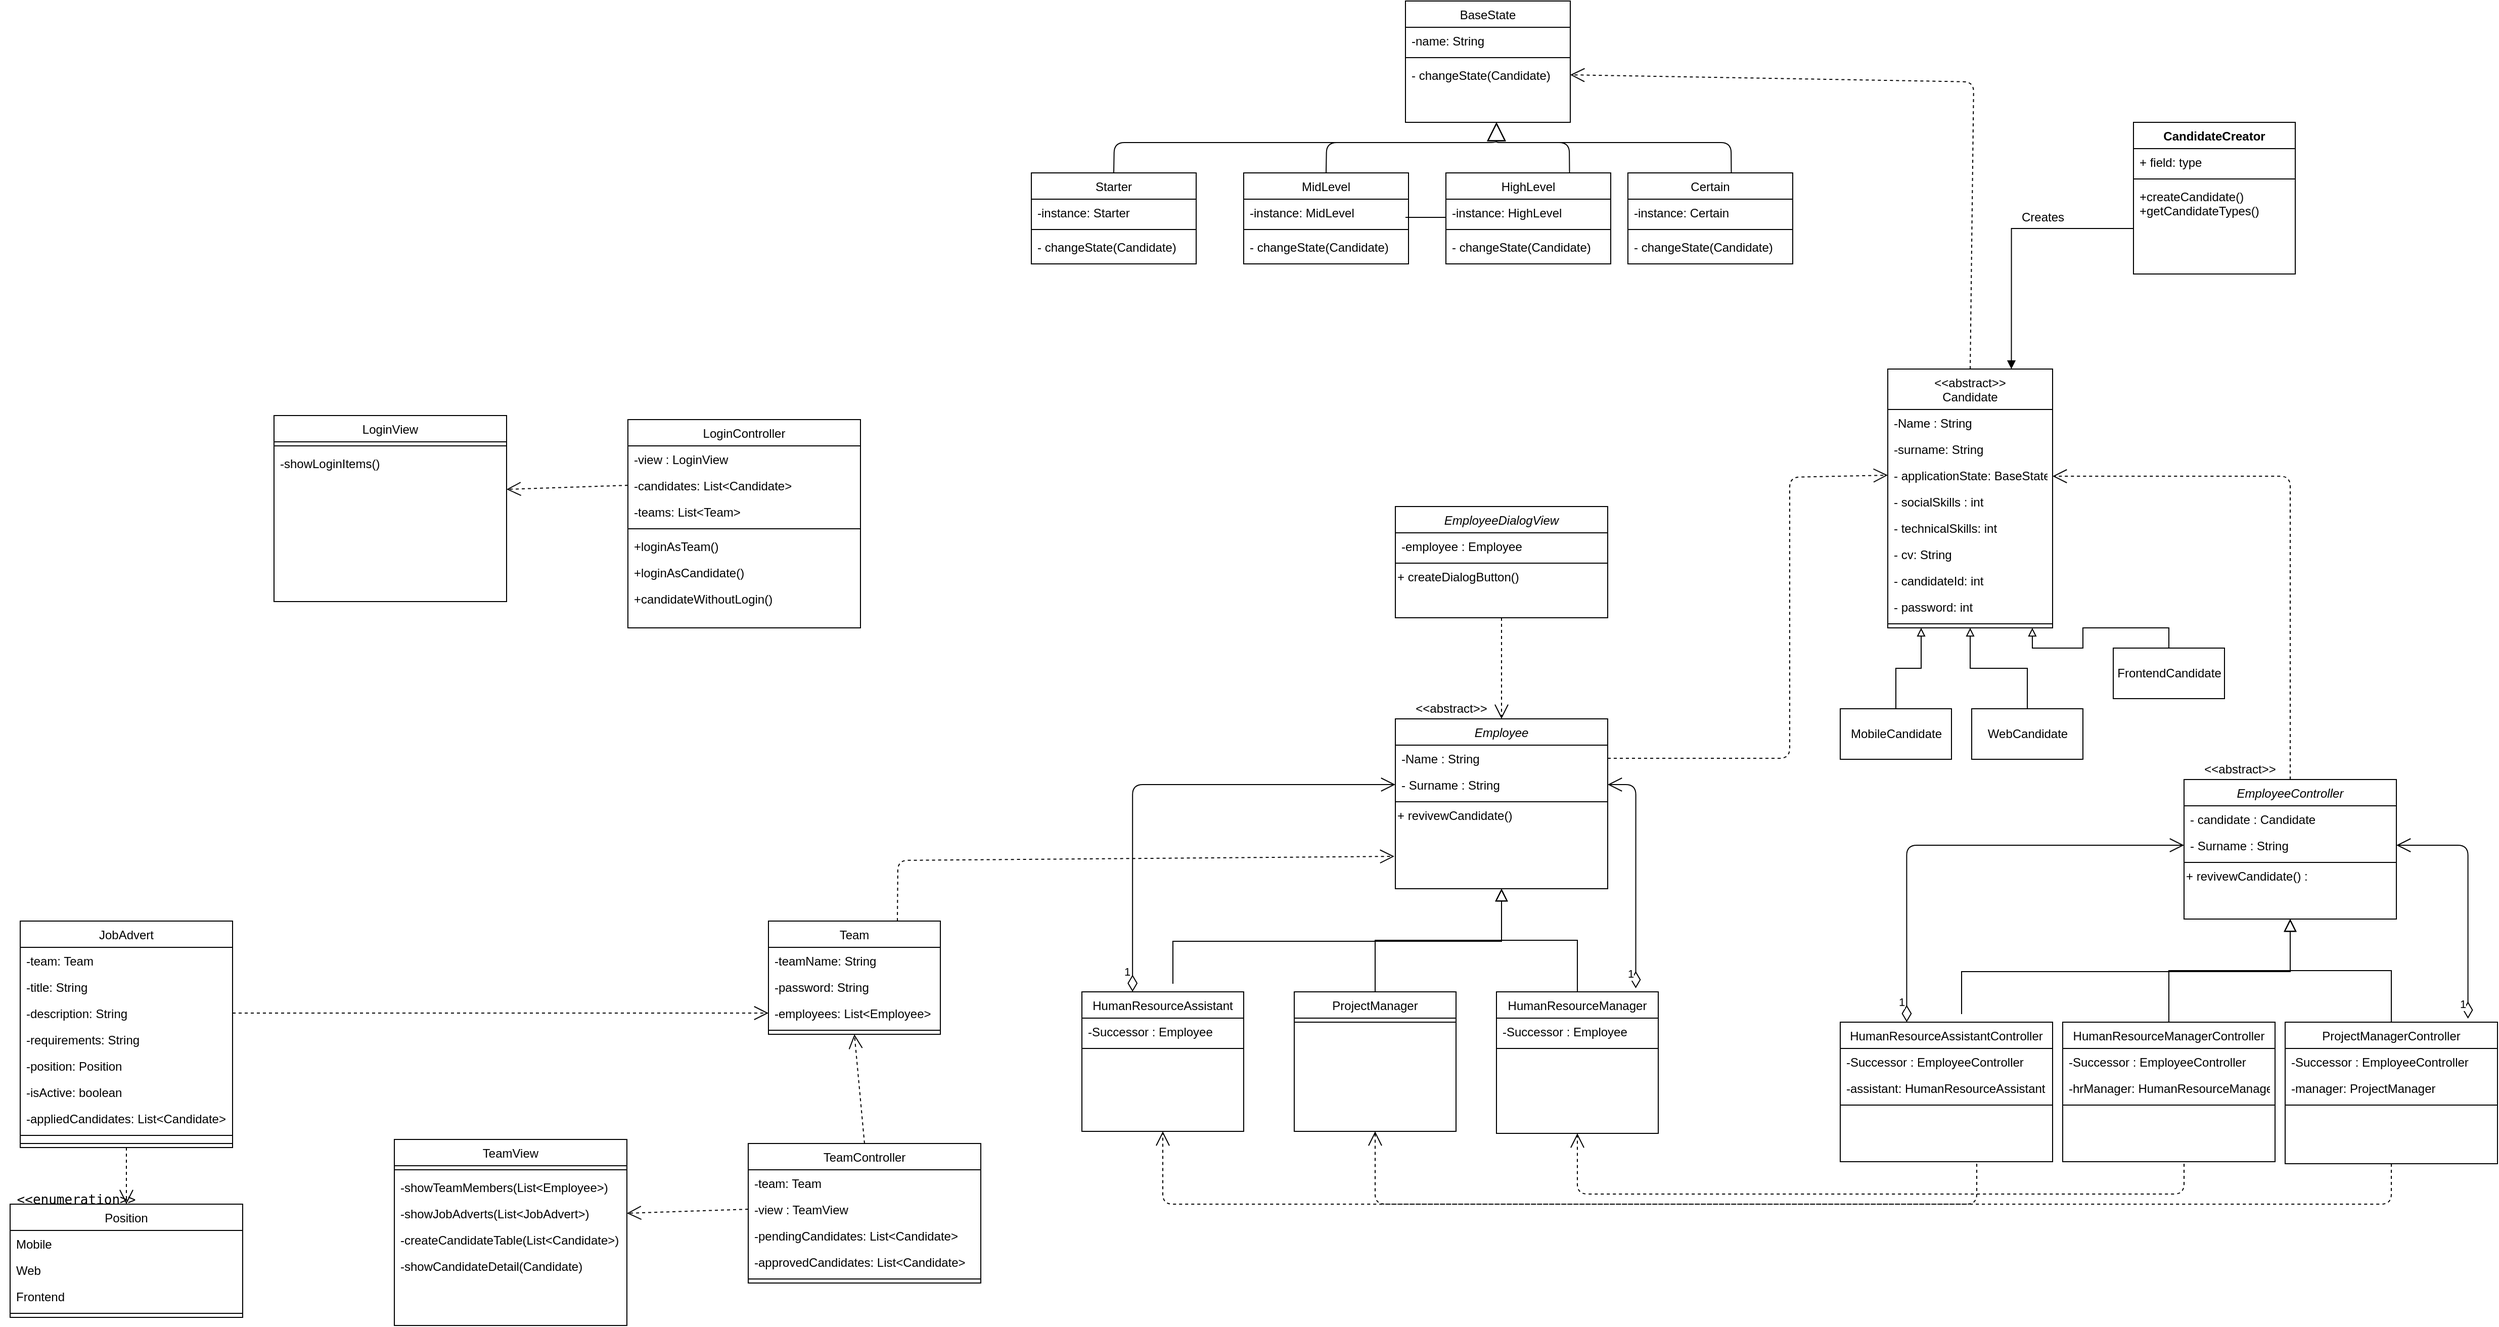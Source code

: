 <mxfile version="14.7.0" type="github">
  <diagram id="A-NSBLyzI6V44a3IHp4e" name="Page-1">
    <mxGraphModel dx="2844" dy="2693" grid="1" gridSize="10" guides="1" tooltips="1" connect="1" arrows="1" fold="1" page="1" pageScale="1" pageWidth="827" pageHeight="1169" math="0" shadow="0">
      <root>
        <mxCell id="0" />
        <mxCell id="1" parent="0" />
        <mxCell id="KlNXCq1ZU-bsoKe6JaGI-1" value="Employee" style="swimlane;fontStyle=2;align=center;verticalAlign=top;childLayout=stackLayout;horizontal=1;startSize=26;horizontalStack=0;resizeParent=1;resizeLast=0;collapsible=1;marginBottom=0;rounded=0;shadow=0;strokeWidth=1;" parent="1" vertex="1">
          <mxGeometry x="1770" y="450" width="210" height="168" as="geometry">
            <mxRectangle x="230" y="140" width="160" height="26" as="alternateBounds" />
          </mxGeometry>
        </mxCell>
        <mxCell id="KlNXCq1ZU-bsoKe6JaGI-2" value="-Name : String" style="text;align=left;verticalAlign=top;spacingLeft=4;spacingRight=4;overflow=hidden;rotatable=0;points=[[0,0.5],[1,0.5]];portConstraint=eastwest;" parent="KlNXCq1ZU-bsoKe6JaGI-1" vertex="1">
          <mxGeometry y="26" width="210" height="26" as="geometry" />
        </mxCell>
        <mxCell id="KlNXCq1ZU-bsoKe6JaGI-3" value="- Surname : String" style="text;align=left;verticalAlign=top;spacingLeft=4;spacingRight=4;overflow=hidden;rotatable=0;points=[[0,0.5],[1,0.5]];portConstraint=eastwest;rounded=0;shadow=0;html=0;" parent="KlNXCq1ZU-bsoKe6JaGI-1" vertex="1">
          <mxGeometry y="52" width="210" height="26" as="geometry" />
        </mxCell>
        <mxCell id="KlNXCq1ZU-bsoKe6JaGI-4" value="" style="line;html=1;strokeWidth=1;align=left;verticalAlign=middle;spacingTop=-1;spacingLeft=3;spacingRight=3;rotatable=0;labelPosition=right;points=[];portConstraint=eastwest;" parent="KlNXCq1ZU-bsoKe6JaGI-1" vertex="1">
          <mxGeometry y="78" width="210" height="8" as="geometry" />
        </mxCell>
        <mxCell id="KlNXCq1ZU-bsoKe6JaGI-5" value="+ revivewCandidate()&amp;nbsp;" style="text;html=1;align=left;verticalAlign=middle;resizable=0;points=[];autosize=1;strokeColor=none;" parent="KlNXCq1ZU-bsoKe6JaGI-1" vertex="1">
          <mxGeometry y="86" width="210" height="20" as="geometry" />
        </mxCell>
        <mxCell id="KlNXCq1ZU-bsoKe6JaGI-6" value="ProjectManager" style="swimlane;fontStyle=0;align=center;verticalAlign=top;childLayout=stackLayout;horizontal=1;startSize=26;horizontalStack=0;resizeParent=1;resizeLast=0;collapsible=1;marginBottom=0;rounded=0;shadow=0;strokeWidth=1;" parent="1" vertex="1">
          <mxGeometry x="1670" y="720" width="160" height="138" as="geometry">
            <mxRectangle x="130" y="380" width="160" height="26" as="alternateBounds" />
          </mxGeometry>
        </mxCell>
        <mxCell id="KlNXCq1ZU-bsoKe6JaGI-7" value="" style="line;html=1;strokeWidth=1;align=left;verticalAlign=middle;spacingTop=-1;spacingLeft=3;spacingRight=3;rotatable=0;labelPosition=right;points=[];portConstraint=eastwest;" parent="KlNXCq1ZU-bsoKe6JaGI-6" vertex="1">
          <mxGeometry y="26" width="160" height="8" as="geometry" />
        </mxCell>
        <mxCell id="KlNXCq1ZU-bsoKe6JaGI-8" value="" style="endArrow=block;endSize=10;endFill=0;shadow=0;strokeWidth=1;rounded=0;edgeStyle=elbowEdgeStyle;elbow=vertical;" parent="1" source="KlNXCq1ZU-bsoKe6JaGI-6" target="KlNXCq1ZU-bsoKe6JaGI-1" edge="1">
          <mxGeometry width="160" relative="1" as="geometry">
            <mxPoint x="1750" y="563" as="sourcePoint" />
            <mxPoint x="1750" y="563" as="targetPoint" />
          </mxGeometry>
        </mxCell>
        <mxCell id="KlNXCq1ZU-bsoKe6JaGI-9" value="HumanResourceManager" style="swimlane;fontStyle=0;align=center;verticalAlign=top;childLayout=stackLayout;horizontal=1;startSize=26;horizontalStack=0;resizeParent=1;resizeLast=0;collapsible=1;marginBottom=0;rounded=0;shadow=0;strokeWidth=1;" parent="1" vertex="1">
          <mxGeometry x="1870" y="720" width="160" height="140" as="geometry">
            <mxRectangle x="340" y="380" width="170" height="26" as="alternateBounds" />
          </mxGeometry>
        </mxCell>
        <mxCell id="KlNXCq1ZU-bsoKe6JaGI-10" value="-Successor : Employee" style="text;align=left;verticalAlign=top;spacingLeft=4;spacingRight=4;overflow=hidden;rotatable=0;points=[[0,0.5],[1,0.5]];portConstraint=eastwest;" parent="KlNXCq1ZU-bsoKe6JaGI-9" vertex="1">
          <mxGeometry y="26" width="160" height="26" as="geometry" />
        </mxCell>
        <mxCell id="KlNXCq1ZU-bsoKe6JaGI-11" value="" style="line;html=1;strokeWidth=1;align=left;verticalAlign=middle;spacingTop=-1;spacingLeft=3;spacingRight=3;rotatable=0;labelPosition=right;points=[];portConstraint=eastwest;" parent="KlNXCq1ZU-bsoKe6JaGI-9" vertex="1">
          <mxGeometry y="52" width="160" height="8" as="geometry" />
        </mxCell>
        <mxCell id="KlNXCq1ZU-bsoKe6JaGI-12" value="" style="endArrow=block;endSize=10;endFill=0;shadow=0;strokeWidth=1;rounded=0;edgeStyle=elbowEdgeStyle;elbow=vertical;" parent="1" source="KlNXCq1ZU-bsoKe6JaGI-9" target="KlNXCq1ZU-bsoKe6JaGI-1" edge="1">
          <mxGeometry width="160" relative="1" as="geometry">
            <mxPoint x="1760" y="733" as="sourcePoint" />
            <mxPoint x="1860" y="631" as="targetPoint" />
          </mxGeometry>
        </mxCell>
        <mxCell id="KlNXCq1ZU-bsoKe6JaGI-13" value="HumanResourceAssistant" style="swimlane;fontStyle=0;align=center;verticalAlign=top;childLayout=stackLayout;horizontal=1;startSize=26;horizontalStack=0;resizeParent=1;resizeLast=0;collapsible=1;marginBottom=0;rounded=0;shadow=0;strokeWidth=1;" parent="1" vertex="1">
          <mxGeometry x="1460" y="720" width="160" height="138" as="geometry">
            <mxRectangle x="130" y="380" width="160" height="26" as="alternateBounds" />
          </mxGeometry>
        </mxCell>
        <mxCell id="KlNXCq1ZU-bsoKe6JaGI-14" value="-Successor : Employee" style="text;align=left;verticalAlign=top;spacingLeft=4;spacingRight=4;overflow=hidden;rotatable=0;points=[[0,0.5],[1,0.5]];portConstraint=eastwest;" parent="KlNXCq1ZU-bsoKe6JaGI-13" vertex="1">
          <mxGeometry y="26" width="160" height="26" as="geometry" />
        </mxCell>
        <mxCell id="KlNXCq1ZU-bsoKe6JaGI-15" value="" style="line;html=1;strokeWidth=1;align=left;verticalAlign=middle;spacingTop=-1;spacingLeft=3;spacingRight=3;rotatable=0;labelPosition=right;points=[];portConstraint=eastwest;" parent="KlNXCq1ZU-bsoKe6JaGI-13" vertex="1">
          <mxGeometry y="52" width="160" height="8" as="geometry" />
        </mxCell>
        <mxCell id="KlNXCq1ZU-bsoKe6JaGI-16" value="" style="endArrow=block;endSize=10;endFill=0;shadow=0;strokeWidth=1;rounded=0;edgeStyle=elbowEdgeStyle;elbow=vertical;entryX=0.5;entryY=1;entryDx=0;entryDy=0;" parent="1" target="KlNXCq1ZU-bsoKe6JaGI-1" edge="1">
          <mxGeometry width="160" relative="1" as="geometry">
            <mxPoint x="1550" y="712" as="sourcePoint" />
            <mxPoint x="1440" y="610" as="targetPoint" />
            <Array as="points">
              <mxPoint x="1730" y="670" />
              <mxPoint x="1730" y="670" />
            </Array>
          </mxGeometry>
        </mxCell>
        <mxCell id="KlNXCq1ZU-bsoKe6JaGI-22" value="1" style="endArrow=open;html=1;endSize=12;startArrow=diamondThin;startSize=14;startFill=0;edgeStyle=orthogonalEdgeStyle;align=left;verticalAlign=bottom;entryX=0;entryY=0.5;entryDx=0;entryDy=0;exitX=0.313;exitY=0;exitDx=0;exitDy=0;exitPerimeter=0;" parent="1" source="KlNXCq1ZU-bsoKe6JaGI-13" target="KlNXCq1ZU-bsoKe6JaGI-3" edge="1">
          <mxGeometry x="-0.952" y="10" relative="1" as="geometry">
            <mxPoint x="1510" y="700" as="sourcePoint" />
            <mxPoint x="2100" y="570" as="targetPoint" />
            <mxPoint as="offset" />
          </mxGeometry>
        </mxCell>
        <mxCell id="KlNXCq1ZU-bsoKe6JaGI-23" value="1" style="endArrow=open;html=1;endSize=12;startArrow=diamondThin;startSize=14;startFill=0;edgeStyle=orthogonalEdgeStyle;align=left;verticalAlign=bottom;entryX=1;entryY=0.5;entryDx=0;entryDy=0;exitX=0.861;exitY=-0.025;exitDx=0;exitDy=0;exitPerimeter=0;" parent="1" source="KlNXCq1ZU-bsoKe6JaGI-9" target="KlNXCq1ZU-bsoKe6JaGI-3" edge="1">
          <mxGeometry x="-0.952" y="10" relative="1" as="geometry">
            <mxPoint x="2270" y="675" as="sourcePoint" />
            <mxPoint x="2030" y="520" as="targetPoint" />
            <mxPoint as="offset" />
          </mxGeometry>
        </mxCell>
        <mxCell id="KlNXCq1ZU-bsoKe6JaGI-25" value="&lt;&lt;abstract&gt;&gt;&#xa;Candidate&#xa;" style="swimlane;fontStyle=0;align=center;verticalAlign=top;childLayout=stackLayout;horizontal=1;startSize=40;horizontalStack=0;resizeParent=1;resizeLast=0;collapsible=1;marginBottom=0;rounded=0;shadow=0;strokeWidth=1;" parent="1" vertex="1">
          <mxGeometry x="2257" y="104" width="163" height="256" as="geometry">
            <mxRectangle x="130" y="380" width="160" height="26" as="alternateBounds" />
          </mxGeometry>
        </mxCell>
        <mxCell id="KlNXCq1ZU-bsoKe6JaGI-26" value="-Name : String" style="text;align=left;verticalAlign=top;spacingLeft=4;spacingRight=4;overflow=hidden;rotatable=0;points=[[0,0.5],[1,0.5]];portConstraint=eastwest;" parent="KlNXCq1ZU-bsoKe6JaGI-25" vertex="1">
          <mxGeometry y="40" width="163" height="26" as="geometry" />
        </mxCell>
        <mxCell id="KlNXCq1ZU-bsoKe6JaGI-27" value="-surname: String" style="text;align=left;verticalAlign=top;spacingLeft=4;spacingRight=4;overflow=hidden;rotatable=0;points=[[0,0.5],[1,0.5]];portConstraint=eastwest;" parent="KlNXCq1ZU-bsoKe6JaGI-25" vertex="1">
          <mxGeometry y="66" width="163" height="26" as="geometry" />
        </mxCell>
        <mxCell id="KlNXCq1ZU-bsoKe6JaGI-28" value="- applicationState: BaseState" style="text;align=left;verticalAlign=top;spacingLeft=4;spacingRight=4;overflow=hidden;rotatable=0;points=[[0,0.5],[1,0.5]];portConstraint=eastwest;" parent="KlNXCq1ZU-bsoKe6JaGI-25" vertex="1">
          <mxGeometry y="92" width="163" height="26" as="geometry" />
        </mxCell>
        <mxCell id="KlNXCq1ZU-bsoKe6JaGI-29" value="- socialSkills : int" style="text;align=left;verticalAlign=top;spacingLeft=4;spacingRight=4;overflow=hidden;rotatable=0;points=[[0,0.5],[1,0.5]];portConstraint=eastwest;" parent="KlNXCq1ZU-bsoKe6JaGI-25" vertex="1">
          <mxGeometry y="118" width="163" height="26" as="geometry" />
        </mxCell>
        <mxCell id="KlNXCq1ZU-bsoKe6JaGI-30" value="- technicalSkills: int" style="text;align=left;verticalAlign=top;spacingLeft=4;spacingRight=4;overflow=hidden;rotatable=0;points=[[0,0.5],[1,0.5]];portConstraint=eastwest;" parent="KlNXCq1ZU-bsoKe6JaGI-25" vertex="1">
          <mxGeometry y="144" width="163" height="26" as="geometry" />
        </mxCell>
        <mxCell id="KlNXCq1ZU-bsoKe6JaGI-31" value="- cv: String" style="text;align=left;verticalAlign=top;spacingLeft=4;spacingRight=4;overflow=hidden;rotatable=0;points=[[0,0.5],[1,0.5]];portConstraint=eastwest;" parent="KlNXCq1ZU-bsoKe6JaGI-25" vertex="1">
          <mxGeometry y="170" width="163" height="26" as="geometry" />
        </mxCell>
        <mxCell id="KlNXCq1ZU-bsoKe6JaGI-126" value="- candidateId: int" style="text;align=left;verticalAlign=top;spacingLeft=4;spacingRight=4;overflow=hidden;rotatable=0;points=[[0,0.5],[1,0.5]];portConstraint=eastwest;" parent="KlNXCq1ZU-bsoKe6JaGI-25" vertex="1">
          <mxGeometry y="196" width="163" height="26" as="geometry" />
        </mxCell>
        <mxCell id="KlNXCq1ZU-bsoKe6JaGI-127" value="- password: int" style="text;align=left;verticalAlign=top;spacingLeft=4;spacingRight=4;overflow=hidden;rotatable=0;points=[[0,0.5],[1,0.5]];portConstraint=eastwest;" parent="KlNXCq1ZU-bsoKe6JaGI-25" vertex="1">
          <mxGeometry y="222" width="163" height="26" as="geometry" />
        </mxCell>
        <mxCell id="KlNXCq1ZU-bsoKe6JaGI-32" value="" style="line;html=1;strokeWidth=1;align=left;verticalAlign=middle;spacingTop=-1;spacingLeft=3;spacingRight=3;rotatable=0;labelPosition=right;points=[];portConstraint=eastwest;" parent="KlNXCq1ZU-bsoKe6JaGI-25" vertex="1">
          <mxGeometry y="248" width="163" height="8" as="geometry" />
        </mxCell>
        <mxCell id="KlNXCq1ZU-bsoKe6JaGI-34" value="EmployeeController" style="swimlane;fontStyle=2;align=center;verticalAlign=top;childLayout=stackLayout;horizontal=1;startSize=26;horizontalStack=0;resizeParent=1;resizeLast=0;collapsible=1;marginBottom=0;rounded=0;shadow=0;strokeWidth=1;" parent="1" vertex="1">
          <mxGeometry x="2550" y="510" width="210" height="138" as="geometry">
            <mxRectangle x="230" y="140" width="160" height="26" as="alternateBounds" />
          </mxGeometry>
        </mxCell>
        <mxCell id="KlNXCq1ZU-bsoKe6JaGI-35" value="- candidate : Candidate" style="text;align=left;verticalAlign=top;spacingLeft=4;spacingRight=4;overflow=hidden;rotatable=0;points=[[0,0.5],[1,0.5]];portConstraint=eastwest;" parent="KlNXCq1ZU-bsoKe6JaGI-34" vertex="1">
          <mxGeometry y="26" width="210" height="26" as="geometry" />
        </mxCell>
        <mxCell id="KlNXCq1ZU-bsoKe6JaGI-36" value="- Surname : String" style="text;align=left;verticalAlign=top;spacingLeft=4;spacingRight=4;overflow=hidden;rotatable=0;points=[[0,0.5],[1,0.5]];portConstraint=eastwest;rounded=0;shadow=0;html=0;" parent="KlNXCq1ZU-bsoKe6JaGI-34" vertex="1">
          <mxGeometry y="52" width="210" height="26" as="geometry" />
        </mxCell>
        <mxCell id="KlNXCq1ZU-bsoKe6JaGI-37" value="" style="line;html=1;strokeWidth=1;align=left;verticalAlign=middle;spacingTop=-1;spacingLeft=3;spacingRight=3;rotatable=0;labelPosition=right;points=[];portConstraint=eastwest;" parent="KlNXCq1ZU-bsoKe6JaGI-34" vertex="1">
          <mxGeometry y="78" width="210" height="8" as="geometry" />
        </mxCell>
        <mxCell id="KlNXCq1ZU-bsoKe6JaGI-38" value="+ revivewCandidate() :" style="text;html=1;align=left;verticalAlign=middle;resizable=0;points=[];autosize=1;strokeColor=none;" parent="KlNXCq1ZU-bsoKe6JaGI-34" vertex="1">
          <mxGeometry y="86" width="210" height="20" as="geometry" />
        </mxCell>
        <mxCell id="KlNXCq1ZU-bsoKe6JaGI-39" value="HumanResourceManagerController" style="swimlane;fontStyle=0;align=center;verticalAlign=top;childLayout=stackLayout;horizontal=1;startSize=26;horizontalStack=0;resizeParent=1;resizeLast=0;collapsible=1;marginBottom=0;rounded=0;shadow=0;strokeWidth=1;" parent="1" vertex="1">
          <mxGeometry x="2430" y="750" width="210" height="138" as="geometry">
            <mxRectangle x="130" y="380" width="160" height="26" as="alternateBounds" />
          </mxGeometry>
        </mxCell>
        <mxCell id="KlNXCq1ZU-bsoKe6JaGI-40" value="-Successor : EmployeeController" style="text;align=left;verticalAlign=top;spacingLeft=4;spacingRight=4;overflow=hidden;rotatable=0;points=[[0,0.5],[1,0.5]];portConstraint=eastwest;" parent="KlNXCq1ZU-bsoKe6JaGI-39" vertex="1">
          <mxGeometry y="26" width="210" height="26" as="geometry" />
        </mxCell>
        <mxCell id="KlNXCq1ZU-bsoKe6JaGI-41" value="-hrManager: HumanResourceManager" style="text;align=left;verticalAlign=top;spacingLeft=4;spacingRight=4;overflow=hidden;rotatable=0;points=[[0,0.5],[1,0.5]];portConstraint=eastwest;" parent="KlNXCq1ZU-bsoKe6JaGI-39" vertex="1">
          <mxGeometry y="52" width="210" height="26" as="geometry" />
        </mxCell>
        <mxCell id="KlNXCq1ZU-bsoKe6JaGI-42" value="" style="line;html=1;strokeWidth=1;align=left;verticalAlign=middle;spacingTop=-1;spacingLeft=3;spacingRight=3;rotatable=0;labelPosition=right;points=[];portConstraint=eastwest;" parent="KlNXCq1ZU-bsoKe6JaGI-39" vertex="1">
          <mxGeometry y="78" width="210" height="8" as="geometry" />
        </mxCell>
        <mxCell id="KlNXCq1ZU-bsoKe6JaGI-43" value="" style="endArrow=block;endSize=10;endFill=0;shadow=0;strokeWidth=1;rounded=0;edgeStyle=elbowEdgeStyle;elbow=vertical;" parent="1" source="KlNXCq1ZU-bsoKe6JaGI-39" target="KlNXCq1ZU-bsoKe6JaGI-34" edge="1">
          <mxGeometry width="160" relative="1" as="geometry">
            <mxPoint x="2530" y="593" as="sourcePoint" />
            <mxPoint x="2530" y="593" as="targetPoint" />
          </mxGeometry>
        </mxCell>
        <mxCell id="KlNXCq1ZU-bsoKe6JaGI-44" value="ProjectManagerController" style="swimlane;fontStyle=0;align=center;verticalAlign=top;childLayout=stackLayout;horizontal=1;startSize=26;horizontalStack=0;resizeParent=1;resizeLast=0;collapsible=1;marginBottom=0;rounded=0;shadow=0;strokeWidth=1;" parent="1" vertex="1">
          <mxGeometry x="2650" y="750" width="210" height="140" as="geometry">
            <mxRectangle x="340" y="380" width="170" height="26" as="alternateBounds" />
          </mxGeometry>
        </mxCell>
        <mxCell id="KlNXCq1ZU-bsoKe6JaGI-45" value="-Successor : EmployeeController" style="text;align=left;verticalAlign=top;spacingLeft=4;spacingRight=4;overflow=hidden;rotatable=0;points=[[0,0.5],[1,0.5]];portConstraint=eastwest;" parent="KlNXCq1ZU-bsoKe6JaGI-44" vertex="1">
          <mxGeometry y="26" width="210" height="26" as="geometry" />
        </mxCell>
        <mxCell id="KlNXCq1ZU-bsoKe6JaGI-46" value="-manager: ProjectManager" style="text;align=left;verticalAlign=top;spacingLeft=4;spacingRight=4;overflow=hidden;rotatable=0;points=[[0,0.5],[1,0.5]];portConstraint=eastwest;" parent="KlNXCq1ZU-bsoKe6JaGI-44" vertex="1">
          <mxGeometry y="52" width="210" height="26" as="geometry" />
        </mxCell>
        <mxCell id="KlNXCq1ZU-bsoKe6JaGI-47" value="" style="line;html=1;strokeWidth=1;align=left;verticalAlign=middle;spacingTop=-1;spacingLeft=3;spacingRight=3;rotatable=0;labelPosition=right;points=[];portConstraint=eastwest;" parent="KlNXCq1ZU-bsoKe6JaGI-44" vertex="1">
          <mxGeometry y="78" width="210" height="8" as="geometry" />
        </mxCell>
        <mxCell id="KlNXCq1ZU-bsoKe6JaGI-48" value="" style="endArrow=block;endSize=10;endFill=0;shadow=0;strokeWidth=1;rounded=0;edgeStyle=elbowEdgeStyle;elbow=vertical;" parent="1" source="KlNXCq1ZU-bsoKe6JaGI-44" target="KlNXCq1ZU-bsoKe6JaGI-34" edge="1">
          <mxGeometry width="160" relative="1" as="geometry">
            <mxPoint x="2540" y="763" as="sourcePoint" />
            <mxPoint x="2640" y="661" as="targetPoint" />
          </mxGeometry>
        </mxCell>
        <mxCell id="KlNXCq1ZU-bsoKe6JaGI-49" value="HumanResourceAssistantController" style="swimlane;fontStyle=0;align=center;verticalAlign=top;childLayout=stackLayout;horizontal=1;startSize=26;horizontalStack=0;resizeParent=1;resizeLast=0;collapsible=1;marginBottom=0;rounded=0;shadow=0;strokeWidth=1;" parent="1" vertex="1">
          <mxGeometry x="2210" y="750" width="210" height="138" as="geometry">
            <mxRectangle x="130" y="380" width="160" height="26" as="alternateBounds" />
          </mxGeometry>
        </mxCell>
        <mxCell id="KlNXCq1ZU-bsoKe6JaGI-50" value="-Successor : EmployeeController" style="text;align=left;verticalAlign=top;spacingLeft=4;spacingRight=4;overflow=hidden;rotatable=0;points=[[0,0.5],[1,0.5]];portConstraint=eastwest;" parent="KlNXCq1ZU-bsoKe6JaGI-49" vertex="1">
          <mxGeometry y="26" width="210" height="26" as="geometry" />
        </mxCell>
        <mxCell id="KlNXCq1ZU-bsoKe6JaGI-51" value="-assistant: HumanResourceAssistant" style="text;align=left;verticalAlign=top;spacingLeft=4;spacingRight=4;overflow=hidden;rotatable=0;points=[[0,0.5],[1,0.5]];portConstraint=eastwest;" parent="KlNXCq1ZU-bsoKe6JaGI-49" vertex="1">
          <mxGeometry y="52" width="210" height="26" as="geometry" />
        </mxCell>
        <mxCell id="KlNXCq1ZU-bsoKe6JaGI-52" value="" style="line;html=1;strokeWidth=1;align=left;verticalAlign=middle;spacingTop=-1;spacingLeft=3;spacingRight=3;rotatable=0;labelPosition=right;points=[];portConstraint=eastwest;" parent="KlNXCq1ZU-bsoKe6JaGI-49" vertex="1">
          <mxGeometry y="78" width="210" height="8" as="geometry" />
        </mxCell>
        <mxCell id="KlNXCq1ZU-bsoKe6JaGI-53" value="" style="endArrow=block;endSize=10;endFill=0;shadow=0;strokeWidth=1;rounded=0;edgeStyle=elbowEdgeStyle;elbow=vertical;entryX=0.5;entryY=1;entryDx=0;entryDy=0;" parent="1" target="KlNXCq1ZU-bsoKe6JaGI-34" edge="1">
          <mxGeometry width="160" relative="1" as="geometry">
            <mxPoint x="2330.0" y="742" as="sourcePoint" />
            <mxPoint x="2220" y="640" as="targetPoint" />
            <Array as="points">
              <mxPoint x="2510" y="700" />
              <mxPoint x="2510" y="700" />
            </Array>
          </mxGeometry>
        </mxCell>
        <mxCell id="KlNXCq1ZU-bsoKe6JaGI-59" value="1" style="endArrow=open;html=1;endSize=12;startArrow=diamondThin;startSize=14;startFill=0;edgeStyle=orthogonalEdgeStyle;align=left;verticalAlign=bottom;entryX=0;entryY=0.5;entryDx=0;entryDy=0;exitX=0.313;exitY=0;exitDx=0;exitDy=0;exitPerimeter=0;" parent="1" source="KlNXCq1ZU-bsoKe6JaGI-49" target="KlNXCq1ZU-bsoKe6JaGI-36" edge="1">
          <mxGeometry x="-0.952" y="10" relative="1" as="geometry">
            <mxPoint x="2290" y="730" as="sourcePoint" />
            <mxPoint x="2880" y="600" as="targetPoint" />
            <mxPoint as="offset" />
          </mxGeometry>
        </mxCell>
        <mxCell id="KlNXCq1ZU-bsoKe6JaGI-60" value="1" style="endArrow=open;html=1;endSize=12;startArrow=diamondThin;startSize=14;startFill=0;edgeStyle=orthogonalEdgeStyle;align=left;verticalAlign=bottom;entryX=1;entryY=0.5;entryDx=0;entryDy=0;exitX=0.861;exitY=-0.025;exitDx=0;exitDy=0;exitPerimeter=0;" parent="1" source="KlNXCq1ZU-bsoKe6JaGI-44" target="KlNXCq1ZU-bsoKe6JaGI-36" edge="1">
          <mxGeometry x="-0.952" y="10" relative="1" as="geometry">
            <mxPoint x="3050" y="705" as="sourcePoint" />
            <mxPoint x="2810" y="550" as="targetPoint" />
            <mxPoint as="offset" />
          </mxGeometry>
        </mxCell>
        <mxCell id="KlNXCq1ZU-bsoKe6JaGI-62" value="" style="endArrow=open;endSize=12;dashed=1;html=1;exitX=0.5;exitY=1;exitDx=0;exitDy=0;entryX=0.5;entryY=1;entryDx=0;entryDy=0;" parent="1" source="KlNXCq1ZU-bsoKe6JaGI-44" target="KlNXCq1ZU-bsoKe6JaGI-6" edge="1">
          <mxGeometry x="0.021" y="70" width="160" relative="1" as="geometry">
            <mxPoint x="1100" y="950" as="sourcePoint" />
            <mxPoint x="1420" y="860" as="targetPoint" />
            <Array as="points">
              <mxPoint x="2755" y="930" />
              <mxPoint x="2430" y="930" />
              <mxPoint x="2080" y="930" />
              <mxPoint x="1750" y="930" />
            </Array>
            <mxPoint as="offset" />
          </mxGeometry>
        </mxCell>
        <mxCell id="KlNXCq1ZU-bsoKe6JaGI-63" value="" style="endArrow=open;endSize=12;dashed=1;html=1;exitX=0.5;exitY=1;exitDx=0;exitDy=0;entryX=0.5;entryY=1;entryDx=0;entryDy=0;" parent="1" target="KlNXCq1ZU-bsoKe6JaGI-13" edge="1">
          <mxGeometry x="0.021" y="70" width="160" relative="1" as="geometry">
            <mxPoint x="2345.0" y="890" as="sourcePoint" />
            <mxPoint x="1340" y="858" as="targetPoint" />
            <Array as="points">
              <mxPoint x="2345" y="930" />
              <mxPoint x="2020" y="930" />
              <mxPoint x="1670" y="930" />
              <mxPoint x="1540" y="930" />
            </Array>
            <mxPoint as="offset" />
          </mxGeometry>
        </mxCell>
        <mxCell id="KlNXCq1ZU-bsoKe6JaGI-64" value="" style="endArrow=open;endSize=12;dashed=1;html=1;exitX=0.5;exitY=1;exitDx=0;exitDy=0;entryX=0.5;entryY=1;entryDx=0;entryDy=0;" parent="1" target="KlNXCq1ZU-bsoKe6JaGI-9" edge="1">
          <mxGeometry x="0.021" y="70" width="160" relative="1" as="geometry">
            <mxPoint x="2550.0" y="890" as="sourcePoint" />
            <mxPoint x="1745" y="858" as="targetPoint" />
            <Array as="points">
              <mxPoint x="2550" y="920" />
              <mxPoint x="2225" y="920" />
              <mxPoint x="1950" y="920" />
            </Array>
            <mxPoint as="offset" />
          </mxGeometry>
        </mxCell>
        <mxCell id="KlNXCq1ZU-bsoKe6JaGI-65" value="Team&#xa;" style="swimlane;fontStyle=0;align=center;verticalAlign=top;childLayout=stackLayout;horizontal=1;startSize=26;horizontalStack=0;resizeParent=1;resizeLast=0;collapsible=1;marginBottom=0;rounded=0;shadow=0;strokeWidth=1;" parent="1" vertex="1">
          <mxGeometry x="1150" y="650" width="170" height="112" as="geometry">
            <mxRectangle x="130" y="380" width="160" height="26" as="alternateBounds" />
          </mxGeometry>
        </mxCell>
        <mxCell id="KlNXCq1ZU-bsoKe6JaGI-66" value="-teamName: String" style="text;align=left;verticalAlign=top;spacingLeft=4;spacingRight=4;overflow=hidden;rotatable=0;points=[[0,0.5],[1,0.5]];portConstraint=eastwest;" parent="KlNXCq1ZU-bsoKe6JaGI-65" vertex="1">
          <mxGeometry y="26" width="170" height="26" as="geometry" />
        </mxCell>
        <mxCell id="KlNXCq1ZU-bsoKe6JaGI-128" value="-password: String" style="text;align=left;verticalAlign=top;spacingLeft=4;spacingRight=4;overflow=hidden;rotatable=0;points=[[0,0.5],[1,0.5]];portConstraint=eastwest;" parent="KlNXCq1ZU-bsoKe6JaGI-65" vertex="1">
          <mxGeometry y="52" width="170" height="26" as="geometry" />
        </mxCell>
        <mxCell id="KlNXCq1ZU-bsoKe6JaGI-67" value="-employees: List&lt;Employee&gt;" style="text;align=left;verticalAlign=top;spacingLeft=4;spacingRight=4;overflow=hidden;rotatable=0;points=[[0,0.5],[1,0.5]];portConstraint=eastwest;" parent="KlNXCq1ZU-bsoKe6JaGI-65" vertex="1">
          <mxGeometry y="78" width="170" height="26" as="geometry" />
        </mxCell>
        <mxCell id="KlNXCq1ZU-bsoKe6JaGI-68" value="" style="line;html=1;strokeWidth=1;align=left;verticalAlign=middle;spacingTop=-1;spacingLeft=3;spacingRight=3;rotatable=0;labelPosition=right;points=[];portConstraint=eastwest;" parent="KlNXCq1ZU-bsoKe6JaGI-65" vertex="1">
          <mxGeometry y="104" width="170" height="8" as="geometry" />
        </mxCell>
        <mxCell id="KlNXCq1ZU-bsoKe6JaGI-69" value="" style="endArrow=open;endSize=12;dashed=1;html=1;exitX=0.75;exitY=0;exitDx=0;exitDy=0;" parent="1" source="KlNXCq1ZU-bsoKe6JaGI-65" edge="1">
          <mxGeometry x="0.028" y="-19" width="160" relative="1" as="geometry">
            <mxPoint x="1350" y="630" as="sourcePoint" />
            <mxPoint x="1769" y="586" as="targetPoint" />
            <Array as="points">
              <mxPoint x="1278" y="590" />
            </Array>
            <mxPoint as="offset" />
          </mxGeometry>
        </mxCell>
        <mxCell id="KlNXCq1ZU-bsoKe6JaGI-70" value="JobAdvert&#xa;" style="swimlane;fontStyle=0;align=center;verticalAlign=top;childLayout=stackLayout;horizontal=1;startSize=26;horizontalStack=0;resizeParent=1;resizeLast=0;collapsible=1;marginBottom=0;rounded=0;shadow=0;strokeWidth=1;" parent="1" vertex="1">
          <mxGeometry x="410" y="650" width="210" height="224" as="geometry">
            <mxRectangle x="130" y="380" width="160" height="26" as="alternateBounds" />
          </mxGeometry>
        </mxCell>
        <mxCell id="KlNXCq1ZU-bsoKe6JaGI-71" value="-team: Team" style="text;align=left;verticalAlign=top;spacingLeft=4;spacingRight=4;overflow=hidden;rotatable=0;points=[[0,0.5],[1,0.5]];portConstraint=eastwest;" parent="KlNXCq1ZU-bsoKe6JaGI-70" vertex="1">
          <mxGeometry y="26" width="210" height="26" as="geometry" />
        </mxCell>
        <mxCell id="KlNXCq1ZU-bsoKe6JaGI-72" value="-title: String" style="text;align=left;verticalAlign=top;spacingLeft=4;spacingRight=4;overflow=hidden;rotatable=0;points=[[0,0.5],[1,0.5]];portConstraint=eastwest;" parent="KlNXCq1ZU-bsoKe6JaGI-70" vertex="1">
          <mxGeometry y="52" width="210" height="26" as="geometry" />
        </mxCell>
        <mxCell id="KlNXCq1ZU-bsoKe6JaGI-73" value="-description: String" style="text;align=left;verticalAlign=top;spacingLeft=4;spacingRight=4;overflow=hidden;rotatable=0;points=[[0,0.5],[1,0.5]];portConstraint=eastwest;" parent="KlNXCq1ZU-bsoKe6JaGI-70" vertex="1">
          <mxGeometry y="78" width="210" height="26" as="geometry" />
        </mxCell>
        <mxCell id="KlNXCq1ZU-bsoKe6JaGI-74" value="-requirements: String" style="text;align=left;verticalAlign=top;spacingLeft=4;spacingRight=4;overflow=hidden;rotatable=0;points=[[0,0.5],[1,0.5]];portConstraint=eastwest;" parent="KlNXCq1ZU-bsoKe6JaGI-70" vertex="1">
          <mxGeometry y="104" width="210" height="26" as="geometry" />
        </mxCell>
        <mxCell id="KlNXCq1ZU-bsoKe6JaGI-75" value="-position: Position" style="text;align=left;verticalAlign=top;spacingLeft=4;spacingRight=4;overflow=hidden;rotatable=0;points=[[0,0.5],[1,0.5]];portConstraint=eastwest;" parent="KlNXCq1ZU-bsoKe6JaGI-70" vertex="1">
          <mxGeometry y="130" width="210" height="26" as="geometry" />
        </mxCell>
        <mxCell id="KlNXCq1ZU-bsoKe6JaGI-76" value="-isActive: boolean" style="text;align=left;verticalAlign=top;spacingLeft=4;spacingRight=4;overflow=hidden;rotatable=0;points=[[0,0.5],[1,0.5]];portConstraint=eastwest;" parent="KlNXCq1ZU-bsoKe6JaGI-70" vertex="1">
          <mxGeometry y="156" width="210" height="26" as="geometry" />
        </mxCell>
        <mxCell id="KlNXCq1ZU-bsoKe6JaGI-129" value="-appliedCandidates: List&lt;Candidate&gt;" style="text;align=left;verticalAlign=top;spacingLeft=4;spacingRight=4;overflow=hidden;rotatable=0;points=[[0,0.5],[1,0.5]];portConstraint=eastwest;" parent="KlNXCq1ZU-bsoKe6JaGI-70" vertex="1">
          <mxGeometry y="182" width="210" height="26" as="geometry" />
        </mxCell>
        <mxCell id="KlNXCq1ZU-bsoKe6JaGI-77" value="" style="line;html=1;strokeWidth=1;align=left;verticalAlign=middle;spacingTop=-1;spacingLeft=3;spacingRight=3;rotatable=0;labelPosition=right;points=[];portConstraint=eastwest;" parent="KlNXCq1ZU-bsoKe6JaGI-70" vertex="1">
          <mxGeometry y="208" width="210" height="8" as="geometry" />
        </mxCell>
        <mxCell id="KlNXCq1ZU-bsoKe6JaGI-149" value="" style="line;html=1;strokeWidth=1;align=left;verticalAlign=middle;spacingTop=-1;spacingLeft=3;spacingRight=3;rotatable=0;labelPosition=right;points=[];portConstraint=eastwest;" parent="KlNXCq1ZU-bsoKe6JaGI-70" vertex="1">
          <mxGeometry y="216" width="210" height="8" as="geometry" />
        </mxCell>
        <mxCell id="KlNXCq1ZU-bsoKe6JaGI-78" value="" style="endArrow=open;endSize=12;dashed=1;html=1;exitX=1;exitY=0.5;exitDx=0;exitDy=0;entryX=0;entryY=0.5;entryDx=0;entryDy=0;" parent="1" source="KlNXCq1ZU-bsoKe6JaGI-73" target="KlNXCq1ZU-bsoKe6JaGI-67" edge="1">
          <mxGeometry x="0.028" y="-19" width="160" relative="1" as="geometry">
            <mxPoint x="1443.72" y="934.05" as="sourcePoint" />
            <mxPoint x="1130" y="715" as="targetPoint" />
            <Array as="points" />
            <mxPoint as="offset" />
          </mxGeometry>
        </mxCell>
        <mxCell id="KlNXCq1ZU-bsoKe6JaGI-79" value="TeamController" style="swimlane;fontStyle=0;align=center;verticalAlign=top;childLayout=stackLayout;horizontal=1;startSize=26;horizontalStack=0;resizeParent=1;resizeLast=0;collapsible=1;marginBottom=0;rounded=0;shadow=0;strokeWidth=1;" parent="1" vertex="1">
          <mxGeometry x="1130" y="870" width="230" height="138" as="geometry">
            <mxRectangle x="130" y="380" width="160" height="26" as="alternateBounds" />
          </mxGeometry>
        </mxCell>
        <mxCell id="KlNXCq1ZU-bsoKe6JaGI-80" value="-team: Team" style="text;align=left;verticalAlign=top;spacingLeft=4;spacingRight=4;overflow=hidden;rotatable=0;points=[[0,0.5],[1,0.5]];portConstraint=eastwest;" parent="KlNXCq1ZU-bsoKe6JaGI-79" vertex="1">
          <mxGeometry y="26" width="230" height="26" as="geometry" />
        </mxCell>
        <mxCell id="KlNXCq1ZU-bsoKe6JaGI-81" value="-view : TeamView" style="text;align=left;verticalAlign=top;spacingLeft=4;spacingRight=4;overflow=hidden;rotatable=0;points=[[0,0.5],[1,0.5]];portConstraint=eastwest;" parent="KlNXCq1ZU-bsoKe6JaGI-79" vertex="1">
          <mxGeometry y="52" width="230" height="26" as="geometry" />
        </mxCell>
        <mxCell id="KlNXCq1ZU-bsoKe6JaGI-82" value="-pendingCandidates: List&lt;Candidate&gt;" style="text;align=left;verticalAlign=top;spacingLeft=4;spacingRight=4;overflow=hidden;rotatable=0;points=[[0,0.5],[1,0.5]];portConstraint=eastwest;" parent="KlNXCq1ZU-bsoKe6JaGI-79" vertex="1">
          <mxGeometry y="78" width="230" height="26" as="geometry" />
        </mxCell>
        <mxCell id="KlNXCq1ZU-bsoKe6JaGI-83" value="-approvedCandidates: List&lt;Candidate&gt;" style="text;align=left;verticalAlign=top;spacingLeft=4;spacingRight=4;overflow=hidden;rotatable=0;points=[[0,0.5],[1,0.5]];portConstraint=eastwest;" parent="KlNXCq1ZU-bsoKe6JaGI-79" vertex="1">
          <mxGeometry y="104" width="230" height="26" as="geometry" />
        </mxCell>
        <mxCell id="KlNXCq1ZU-bsoKe6JaGI-84" value="" style="line;html=1;strokeWidth=1;align=left;verticalAlign=middle;spacingTop=-1;spacingLeft=3;spacingRight=3;rotatable=0;labelPosition=right;points=[];portConstraint=eastwest;" parent="KlNXCq1ZU-bsoKe6JaGI-79" vertex="1">
          <mxGeometry y="130" width="230" height="8" as="geometry" />
        </mxCell>
        <mxCell id="KlNXCq1ZU-bsoKe6JaGI-85" value="" style="endArrow=open;endSize=12;dashed=1;html=1;entryX=0.5;entryY=1;entryDx=0;entryDy=0;" parent="1" target="KlNXCq1ZU-bsoKe6JaGI-65" edge="1">
          <mxGeometry x="0.028" y="-19" width="160" relative="1" as="geometry">
            <mxPoint x="1245" y="870" as="sourcePoint" />
            <mxPoint x="1240" y="760" as="targetPoint" />
            <Array as="points" />
            <mxPoint as="offset" />
          </mxGeometry>
        </mxCell>
        <mxCell id="KlNXCq1ZU-bsoKe6JaGI-86" value="TeamView" style="swimlane;fontStyle=0;align=center;verticalAlign=top;childLayout=stackLayout;horizontal=1;startSize=26;horizontalStack=0;resizeParent=1;resizeLast=0;collapsible=1;marginBottom=0;rounded=0;shadow=0;strokeWidth=1;" parent="1" vertex="1">
          <mxGeometry x="780" y="866" width="230" height="184" as="geometry">
            <mxRectangle x="130" y="380" width="160" height="26" as="alternateBounds" />
          </mxGeometry>
        </mxCell>
        <mxCell id="KlNXCq1ZU-bsoKe6JaGI-87" value="" style="line;html=1;strokeWidth=1;align=left;verticalAlign=middle;spacingTop=-1;spacingLeft=3;spacingRight=3;rotatable=0;labelPosition=right;points=[];portConstraint=eastwest;" parent="KlNXCq1ZU-bsoKe6JaGI-86" vertex="1">
          <mxGeometry y="26" width="230" height="8" as="geometry" />
        </mxCell>
        <mxCell id="KlNXCq1ZU-bsoKe6JaGI-88" value="-showTeamMembers(List&lt;Employee&gt;)" style="text;align=left;verticalAlign=top;spacingLeft=4;spacingRight=4;overflow=hidden;rotatable=0;points=[[0,0.5],[1,0.5]];portConstraint=eastwest;" parent="KlNXCq1ZU-bsoKe6JaGI-86" vertex="1">
          <mxGeometry y="34" width="230" height="26" as="geometry" />
        </mxCell>
        <mxCell id="KlNXCq1ZU-bsoKe6JaGI-89" value="-showJobAdverts(List&lt;JobAdvert&gt;)" style="text;align=left;verticalAlign=top;spacingLeft=4;spacingRight=4;overflow=hidden;rotatable=0;points=[[0,0.5],[1,0.5]];portConstraint=eastwest;" parent="KlNXCq1ZU-bsoKe6JaGI-86" vertex="1">
          <mxGeometry y="60" width="230" height="26" as="geometry" />
        </mxCell>
        <mxCell id="KlNXCq1ZU-bsoKe6JaGI-90" value="-createCandidateTable(List&lt;Candidate&gt;)" style="text;align=left;verticalAlign=top;spacingLeft=4;spacingRight=4;overflow=hidden;rotatable=0;points=[[0,0.5],[1,0.5]];portConstraint=eastwest;" parent="KlNXCq1ZU-bsoKe6JaGI-86" vertex="1">
          <mxGeometry y="86" width="230" height="26" as="geometry" />
        </mxCell>
        <mxCell id="KlNXCq1ZU-bsoKe6JaGI-123" value="-showCandidateDetail(Candidate)" style="text;align=left;verticalAlign=top;spacingLeft=4;spacingRight=4;overflow=hidden;rotatable=0;points=[[0,0.5],[1,0.5]];portConstraint=eastwest;" parent="KlNXCq1ZU-bsoKe6JaGI-86" vertex="1">
          <mxGeometry y="112" width="230" height="26" as="geometry" />
        </mxCell>
        <mxCell id="KlNXCq1ZU-bsoKe6JaGI-91" value="" style="endArrow=open;endSize=12;dashed=1;html=1;entryX=1;entryY=0.5;entryDx=0;entryDy=0;exitX=0;exitY=0.5;exitDx=0;exitDy=0;" parent="1" source="KlNXCq1ZU-bsoKe6JaGI-81" target="KlNXCq1ZU-bsoKe6JaGI-89" edge="1">
          <mxGeometry x="0.028" y="-19" width="160" relative="1" as="geometry">
            <mxPoint x="1255" y="880" as="sourcePoint" />
            <mxPoint x="1245" y="760" as="targetPoint" />
            <Array as="points" />
            <mxPoint as="offset" />
          </mxGeometry>
        </mxCell>
        <mxCell id="KlNXCq1ZU-bsoKe6JaGI-92" value="EmployeeDialogView" style="swimlane;fontStyle=2;align=center;verticalAlign=top;childLayout=stackLayout;horizontal=1;startSize=26;horizontalStack=0;resizeParent=1;resizeLast=0;collapsible=1;marginBottom=0;rounded=0;shadow=0;strokeWidth=1;" parent="1" vertex="1">
          <mxGeometry x="1770" y="240" width="210" height="110" as="geometry">
            <mxRectangle x="230" y="140" width="160" height="26" as="alternateBounds" />
          </mxGeometry>
        </mxCell>
        <mxCell id="KlNXCq1ZU-bsoKe6JaGI-93" value="-employee : Employee" style="text;align=left;verticalAlign=top;spacingLeft=4;spacingRight=4;overflow=hidden;rotatable=0;points=[[0,0.5],[1,0.5]];portConstraint=eastwest;" parent="KlNXCq1ZU-bsoKe6JaGI-92" vertex="1">
          <mxGeometry y="26" width="210" height="26" as="geometry" />
        </mxCell>
        <mxCell id="KlNXCq1ZU-bsoKe6JaGI-94" value="" style="line;html=1;strokeWidth=1;align=left;verticalAlign=middle;spacingTop=-1;spacingLeft=3;spacingRight=3;rotatable=0;labelPosition=right;points=[];portConstraint=eastwest;" parent="KlNXCq1ZU-bsoKe6JaGI-92" vertex="1">
          <mxGeometry y="52" width="210" height="8" as="geometry" />
        </mxCell>
        <mxCell id="KlNXCq1ZU-bsoKe6JaGI-95" value="+ createDialogButton()&amp;nbsp;" style="text;html=1;align=left;verticalAlign=middle;resizable=0;points=[];autosize=1;strokeColor=none;" parent="KlNXCq1ZU-bsoKe6JaGI-92" vertex="1">
          <mxGeometry y="60" width="210" height="20" as="geometry" />
        </mxCell>
        <mxCell id="KlNXCq1ZU-bsoKe6JaGI-96" value="" style="endArrow=open;endSize=12;dashed=1;html=1;exitX=0.5;exitY=1;exitDx=0;exitDy=0;" parent="1" source="KlNXCq1ZU-bsoKe6JaGI-92" target="KlNXCq1ZU-bsoKe6JaGI-1" edge="1">
          <mxGeometry x="0.028" y="-19" width="160" relative="1" as="geometry">
            <mxPoint x="1880" y="390" as="sourcePoint" />
            <mxPoint x="1760" y="394" as="targetPoint" />
            <Array as="points" />
            <mxPoint as="offset" />
          </mxGeometry>
        </mxCell>
        <mxCell id="KlNXCq1ZU-bsoKe6JaGI-97" value="BaseState" style="swimlane;fontStyle=0;align=center;verticalAlign=top;childLayout=stackLayout;horizontal=1;startSize=26;horizontalStack=0;resizeParent=1;resizeLast=0;collapsible=1;marginBottom=0;rounded=0;shadow=0;strokeWidth=1;" parent="1" vertex="1">
          <mxGeometry x="1780" y="-260" width="163" height="120" as="geometry">
            <mxRectangle x="130" y="380" width="160" height="26" as="alternateBounds" />
          </mxGeometry>
        </mxCell>
        <mxCell id="KlNXCq1ZU-bsoKe6JaGI-98" value="-name: String" style="text;align=left;verticalAlign=top;spacingLeft=4;spacingRight=4;overflow=hidden;rotatable=0;points=[[0,0.5],[1,0.5]];portConstraint=eastwest;" parent="KlNXCq1ZU-bsoKe6JaGI-97" vertex="1">
          <mxGeometry y="26" width="163" height="26" as="geometry" />
        </mxCell>
        <mxCell id="KlNXCq1ZU-bsoKe6JaGI-99" value="" style="line;html=1;strokeWidth=1;align=left;verticalAlign=middle;spacingTop=-1;spacingLeft=3;spacingRight=3;rotatable=0;labelPosition=right;points=[];portConstraint=eastwest;" parent="KlNXCq1ZU-bsoKe6JaGI-97" vertex="1">
          <mxGeometry y="52" width="163" height="8" as="geometry" />
        </mxCell>
        <mxCell id="KlNXCq1ZU-bsoKe6JaGI-100" value="- changeState(Candidate)" style="text;align=left;verticalAlign=top;spacingLeft=4;spacingRight=4;overflow=hidden;rotatable=0;points=[[0,0.5],[1,0.5]];portConstraint=eastwest;" parent="KlNXCq1ZU-bsoKe6JaGI-97" vertex="1">
          <mxGeometry y="60" width="163" height="26" as="geometry" />
        </mxCell>
        <mxCell id="KlNXCq1ZU-bsoKe6JaGI-101" value="Certain" style="swimlane;fontStyle=0;align=center;verticalAlign=top;childLayout=stackLayout;horizontal=1;startSize=26;horizontalStack=0;resizeParent=1;resizeLast=0;collapsible=1;marginBottom=0;rounded=0;shadow=0;strokeWidth=1;" parent="1" vertex="1">
          <mxGeometry x="2000" y="-90" width="163" height="90" as="geometry">
            <mxRectangle x="130" y="380" width="160" height="26" as="alternateBounds" />
          </mxGeometry>
        </mxCell>
        <mxCell id="KlNXCq1ZU-bsoKe6JaGI-102" value="-instance: Certain" style="text;align=left;verticalAlign=top;spacingLeft=4;spacingRight=4;overflow=hidden;rotatable=0;points=[[0,0.5],[1,0.5]];portConstraint=eastwest;" parent="KlNXCq1ZU-bsoKe6JaGI-101" vertex="1">
          <mxGeometry y="26" width="163" height="26" as="geometry" />
        </mxCell>
        <mxCell id="KlNXCq1ZU-bsoKe6JaGI-103" value="" style="line;html=1;strokeWidth=1;align=left;verticalAlign=middle;spacingTop=-1;spacingLeft=3;spacingRight=3;rotatable=0;labelPosition=right;points=[];portConstraint=eastwest;" parent="KlNXCq1ZU-bsoKe6JaGI-101" vertex="1">
          <mxGeometry y="52" width="163" height="8" as="geometry" />
        </mxCell>
        <mxCell id="KlNXCq1ZU-bsoKe6JaGI-104" value="- changeState(Candidate)" style="text;align=left;verticalAlign=top;spacingLeft=4;spacingRight=4;overflow=hidden;rotatable=0;points=[[0,0.5],[1,0.5]];portConstraint=eastwest;" parent="KlNXCq1ZU-bsoKe6JaGI-101" vertex="1">
          <mxGeometry y="60" width="163" height="26" as="geometry" />
        </mxCell>
        <mxCell id="KlNXCq1ZU-bsoKe6JaGI-105" value="HighLevel" style="swimlane;fontStyle=0;align=center;verticalAlign=top;childLayout=stackLayout;horizontal=1;startSize=26;horizontalStack=0;resizeParent=1;resizeLast=0;collapsible=1;marginBottom=0;rounded=0;shadow=0;strokeWidth=1;" parent="1" vertex="1">
          <mxGeometry x="1820" y="-90" width="163" height="90" as="geometry">
            <mxRectangle x="130" y="380" width="160" height="26" as="alternateBounds" />
          </mxGeometry>
        </mxCell>
        <mxCell id="KlNXCq1ZU-bsoKe6JaGI-106" value="-instance: HighLevel" style="text;align=left;verticalAlign=top;spacingLeft=4;spacingRight=4;overflow=hidden;rotatable=0;points=[[0,0.5],[1,0.5]];portConstraint=eastwest;" parent="KlNXCq1ZU-bsoKe6JaGI-105" vertex="1">
          <mxGeometry y="26" width="163" height="26" as="geometry" />
        </mxCell>
        <mxCell id="KlNXCq1ZU-bsoKe6JaGI-107" value="" style="line;html=1;strokeWidth=1;align=left;verticalAlign=middle;spacingTop=-1;spacingLeft=3;spacingRight=3;rotatable=0;labelPosition=right;points=[];portConstraint=eastwest;" parent="KlNXCq1ZU-bsoKe6JaGI-105" vertex="1">
          <mxGeometry y="52" width="163" height="8" as="geometry" />
        </mxCell>
        <mxCell id="KlNXCq1ZU-bsoKe6JaGI-108" value="- changeState(Candidate)" style="text;align=left;verticalAlign=top;spacingLeft=4;spacingRight=4;overflow=hidden;rotatable=0;points=[[0,0.5],[1,0.5]];portConstraint=eastwest;" parent="KlNXCq1ZU-bsoKe6JaGI-105" vertex="1">
          <mxGeometry y="60" width="163" height="26" as="geometry" />
        </mxCell>
        <mxCell id="KlNXCq1ZU-bsoKe6JaGI-109" value="MidLevel" style="swimlane;fontStyle=0;align=center;verticalAlign=top;childLayout=stackLayout;horizontal=1;startSize=26;horizontalStack=0;resizeParent=1;resizeLast=0;collapsible=1;marginBottom=0;rounded=0;shadow=0;strokeWidth=1;" parent="1" vertex="1">
          <mxGeometry x="1620" y="-90" width="163" height="90" as="geometry">
            <mxRectangle x="130" y="380" width="160" height="26" as="alternateBounds" />
          </mxGeometry>
        </mxCell>
        <mxCell id="KlNXCq1ZU-bsoKe6JaGI-110" value="-instance: MidLevel" style="text;align=left;verticalAlign=top;spacingLeft=4;spacingRight=4;overflow=hidden;rotatable=0;points=[[0,0.5],[1,0.5]];portConstraint=eastwest;" parent="KlNXCq1ZU-bsoKe6JaGI-109" vertex="1">
          <mxGeometry y="26" width="163" height="26" as="geometry" />
        </mxCell>
        <mxCell id="KlNXCq1ZU-bsoKe6JaGI-111" value="" style="line;html=1;strokeWidth=1;align=left;verticalAlign=middle;spacingTop=-1;spacingLeft=3;spacingRight=3;rotatable=0;labelPosition=right;points=[];portConstraint=eastwest;" parent="KlNXCq1ZU-bsoKe6JaGI-109" vertex="1">
          <mxGeometry y="52" width="163" height="8" as="geometry" />
        </mxCell>
        <mxCell id="KlNXCq1ZU-bsoKe6JaGI-112" value="- changeState(Candidate)" style="text;align=left;verticalAlign=top;spacingLeft=4;spacingRight=4;overflow=hidden;rotatable=0;points=[[0,0.5],[1,0.5]];portConstraint=eastwest;" parent="KlNXCq1ZU-bsoKe6JaGI-109" vertex="1">
          <mxGeometry y="60" width="163" height="26" as="geometry" />
        </mxCell>
        <mxCell id="KlNXCq1ZU-bsoKe6JaGI-113" value="Starter" style="swimlane;fontStyle=0;align=center;verticalAlign=top;childLayout=stackLayout;horizontal=1;startSize=26;horizontalStack=0;resizeParent=1;resizeLast=0;collapsible=1;marginBottom=0;rounded=0;shadow=0;strokeWidth=1;" parent="1" vertex="1">
          <mxGeometry x="1410" y="-90" width="163" height="90" as="geometry">
            <mxRectangle x="130" y="380" width="160" height="26" as="alternateBounds" />
          </mxGeometry>
        </mxCell>
        <mxCell id="KlNXCq1ZU-bsoKe6JaGI-114" value="-instance: Starter" style="text;align=left;verticalAlign=top;spacingLeft=4;spacingRight=4;overflow=hidden;rotatable=0;points=[[0,0.5],[1,0.5]];portConstraint=eastwest;" parent="KlNXCq1ZU-bsoKe6JaGI-113" vertex="1">
          <mxGeometry y="26" width="163" height="26" as="geometry" />
        </mxCell>
        <mxCell id="KlNXCq1ZU-bsoKe6JaGI-115" value="" style="line;html=1;strokeWidth=1;align=left;verticalAlign=middle;spacingTop=-1;spacingLeft=3;spacingRight=3;rotatable=0;labelPosition=right;points=[];portConstraint=eastwest;" parent="KlNXCq1ZU-bsoKe6JaGI-113" vertex="1">
          <mxGeometry y="52" width="163" height="8" as="geometry" />
        </mxCell>
        <mxCell id="KlNXCq1ZU-bsoKe6JaGI-116" value="- changeState(Candidate)" style="text;align=left;verticalAlign=top;spacingLeft=4;spacingRight=4;overflow=hidden;rotatable=0;points=[[0,0.5],[1,0.5]];portConstraint=eastwest;" parent="KlNXCq1ZU-bsoKe6JaGI-113" vertex="1">
          <mxGeometry y="60" width="163" height="26" as="geometry" />
        </mxCell>
        <mxCell id="KlNXCq1ZU-bsoKe6JaGI-117" value="" style="endArrow=block;endSize=16;endFill=0;html=1;exitX=0.5;exitY=0;exitDx=0;exitDy=0;" parent="1" source="KlNXCq1ZU-bsoKe6JaGI-113" edge="1">
          <mxGeometry x="0.019" y="10" width="160" relative="1" as="geometry">
            <mxPoint x="1492" y="-110" as="sourcePoint" />
            <mxPoint x="1870" y="-140" as="targetPoint" />
            <Array as="points">
              <mxPoint x="1492" y="-120" />
              <mxPoint x="1870" y="-120" />
            </Array>
            <mxPoint as="offset" />
          </mxGeometry>
        </mxCell>
        <mxCell id="KlNXCq1ZU-bsoKe6JaGI-118" value="" style="line;strokeWidth=1;fillColor=none;align=left;verticalAlign=middle;spacingTop=-1;spacingLeft=3;spacingRight=3;rotatable=0;labelPosition=right;points=[];portConstraint=eastwest;" parent="1" vertex="1">
          <mxGeometry x="1780" y="-50" width="40" height="8" as="geometry" />
        </mxCell>
        <mxCell id="KlNXCq1ZU-bsoKe6JaGI-119" value="" style="endArrow=block;endSize=16;endFill=0;html=1;exitX=0.5;exitY=0;exitDx=0;exitDy=0;" parent="1" source="KlNXCq1ZU-bsoKe6JaGI-109" edge="1">
          <mxGeometry width="160" relative="1" as="geometry">
            <mxPoint x="1711" y="-120" as="sourcePoint" />
            <mxPoint x="1870" y="-140" as="targetPoint" />
            <Array as="points">
              <mxPoint x="1702" y="-120" />
              <mxPoint x="1780" y="-120" />
              <mxPoint x="1870" y="-120" />
            </Array>
          </mxGeometry>
        </mxCell>
        <mxCell id="KlNXCq1ZU-bsoKe6JaGI-120" value="" style="endArrow=block;endSize=16;endFill=0;html=1;exitX=0.75;exitY=0;exitDx=0;exitDy=0;" parent="1" source="KlNXCq1ZU-bsoKe6JaGI-105" edge="1">
          <mxGeometry width="160" relative="1" as="geometry">
            <mxPoint x="1711.5" y="-80" as="sourcePoint" />
            <mxPoint x="1870" y="-140" as="targetPoint" />
            <Array as="points">
              <mxPoint x="1942" y="-120" />
              <mxPoint x="1880" y="-120" />
              <mxPoint x="1870" y="-120" />
            </Array>
          </mxGeometry>
        </mxCell>
        <mxCell id="KlNXCq1ZU-bsoKe6JaGI-121" value="" style="endArrow=block;endSize=16;endFill=0;html=1;exitX=0.75;exitY=0;exitDx=0;exitDy=0;" parent="1" edge="1">
          <mxGeometry width="160" relative="1" as="geometry">
            <mxPoint x="2102.25" y="-90" as="sourcePoint" />
            <mxPoint x="1870" y="-140" as="targetPoint" />
            <Array as="points">
              <mxPoint x="2102" y="-120" />
              <mxPoint x="2040" y="-120" />
              <mxPoint x="2030" y="-120" />
              <mxPoint x="1870" y="-120" />
            </Array>
          </mxGeometry>
        </mxCell>
        <mxCell id="KlNXCq1ZU-bsoKe6JaGI-122" value="" style="endArrow=open;endSize=12;dashed=1;html=1;exitX=0.5;exitY=0;exitDx=0;exitDy=0;entryX=1;entryY=0.5;entryDx=0;entryDy=0;" parent="1" source="KlNXCq1ZU-bsoKe6JaGI-25" target="KlNXCq1ZU-bsoKe6JaGI-100" edge="1">
          <mxGeometry x="0.028" y="-19" width="160" relative="1" as="geometry">
            <mxPoint x="2356.72" y="120" as="sourcePoint" />
            <mxPoint x="2320" y="-240" as="targetPoint" />
            <Array as="points">
              <mxPoint x="2342" y="-180" />
            </Array>
            <mxPoint as="offset" />
          </mxGeometry>
        </mxCell>
        <mxCell id="KlNXCq1ZU-bsoKe6JaGI-124" value="" style="endArrow=open;endSize=12;dashed=1;html=1;exitX=1;exitY=0.5;exitDx=0;exitDy=0;entryX=0;entryY=0.5;entryDx=0;entryDy=0;" parent="1" source="KlNXCq1ZU-bsoKe6JaGI-2" target="KlNXCq1ZU-bsoKe6JaGI-28" edge="1">
          <mxGeometry x="0.028" y="-19" width="160" relative="1" as="geometry">
            <mxPoint x="2180.0" y="240" as="sourcePoint" />
            <mxPoint x="2250" y="220" as="targetPoint" />
            <Array as="points">
              <mxPoint x="2160" y="489" />
              <mxPoint x="2160" y="211" />
            </Array>
            <mxPoint as="offset" />
          </mxGeometry>
        </mxCell>
        <mxCell id="KlNXCq1ZU-bsoKe6JaGI-125" value="" style="endArrow=open;endSize=12;dashed=1;html=1;exitX=0.5;exitY=0;exitDx=0;exitDy=0;" parent="1" source="KlNXCq1ZU-bsoKe6JaGI-34" edge="1">
          <mxGeometry x="0.028" y="-19" width="160" relative="1" as="geometry">
            <mxPoint x="1990.0" y="529" as="sourcePoint" />
            <mxPoint x="2420" y="210" as="targetPoint" />
            <Array as="points">
              <mxPoint x="2655" y="210" />
            </Array>
            <mxPoint as="offset" />
          </mxGeometry>
        </mxCell>
        <mxCell id="KlNXCq1ZU-bsoKe6JaGI-131" value="&amp;lt;&amp;lt;abstract&amp;gt;&amp;gt;" style="text;html=1;align=center;verticalAlign=middle;resizable=0;points=[];autosize=1;strokeColor=none;" parent="1" vertex="1">
          <mxGeometry x="1780" y="430" width="90" height="20" as="geometry" />
        </mxCell>
        <mxCell id="KlNXCq1ZU-bsoKe6JaGI-132" value="&amp;lt;&amp;lt;abstract&amp;gt;&amp;gt;" style="text;html=1;align=center;verticalAlign=middle;resizable=0;points=[];autosize=1;strokeColor=none;" parent="1" vertex="1">
          <mxGeometry x="2560" y="490" width="90" height="20" as="geometry" />
        </mxCell>
        <mxCell id="KlNXCq1ZU-bsoKe6JaGI-143" value="Position" style="swimlane;fontStyle=0;align=center;verticalAlign=top;childLayout=stackLayout;horizontal=1;startSize=26;horizontalStack=0;resizeParent=1;resizeLast=0;collapsible=1;marginBottom=0;rounded=0;shadow=0;strokeWidth=1;" parent="1" vertex="1">
          <mxGeometry x="400" y="930" width="230" height="112" as="geometry">
            <mxRectangle x="130" y="380" width="160" height="26" as="alternateBounds" />
          </mxGeometry>
        </mxCell>
        <mxCell id="KlNXCq1ZU-bsoKe6JaGI-145" value="Mobile" style="text;align=left;verticalAlign=top;spacingLeft=4;spacingRight=4;overflow=hidden;rotatable=0;points=[[0,0.5],[1,0.5]];portConstraint=eastwest;" parent="KlNXCq1ZU-bsoKe6JaGI-143" vertex="1">
          <mxGeometry y="26" width="230" height="26" as="geometry" />
        </mxCell>
        <mxCell id="KlNXCq1ZU-bsoKe6JaGI-146" value="Web" style="text;align=left;verticalAlign=top;spacingLeft=4;spacingRight=4;overflow=hidden;rotatable=0;points=[[0,0.5],[1,0.5]];portConstraint=eastwest;" parent="KlNXCq1ZU-bsoKe6JaGI-143" vertex="1">
          <mxGeometry y="52" width="230" height="26" as="geometry" />
        </mxCell>
        <mxCell id="KlNXCq1ZU-bsoKe6JaGI-147" value="Frontend" style="text;align=left;verticalAlign=top;spacingLeft=4;spacingRight=4;overflow=hidden;rotatable=0;points=[[0,0.5],[1,0.5]];portConstraint=eastwest;" parent="KlNXCq1ZU-bsoKe6JaGI-143" vertex="1">
          <mxGeometry y="78" width="230" height="26" as="geometry" />
        </mxCell>
        <mxCell id="KlNXCq1ZU-bsoKe6JaGI-144" value="" style="line;html=1;strokeWidth=1;align=left;verticalAlign=middle;spacingTop=-1;spacingLeft=3;spacingRight=3;rotatable=0;labelPosition=right;points=[];portConstraint=eastwest;" parent="KlNXCq1ZU-bsoKe6JaGI-143" vertex="1">
          <mxGeometry y="104" width="230" height="8" as="geometry" />
        </mxCell>
        <mxCell id="KlNXCq1ZU-bsoKe6JaGI-151" value="" style="endArrow=open;endSize=12;dashed=1;html=1;entryX=0.5;entryY=0;entryDx=0;entryDy=0;exitX=0.5;exitY=1;exitDx=0;exitDy=0;" parent="1" source="KlNXCq1ZU-bsoKe6JaGI-70" target="KlNXCq1ZU-bsoKe6JaGI-143" edge="1">
          <mxGeometry x="0.028" y="-19" width="160" relative="1" as="geometry">
            <mxPoint x="560" y="910.0" as="sourcePoint" />
            <mxPoint x="440" y="914" as="targetPoint" />
            <Array as="points" />
            <mxPoint as="offset" />
          </mxGeometry>
        </mxCell>
        <mxCell id="KlNXCq1ZU-bsoKe6JaGI-152" value="&lt;pre style=&quot;margin-top: 0px ; padding: 12px ; border: 0px ; font-stretch: inherit ; line-height: 1.308 ; font-size: 13px ; vertical-align: baseline ; box-sizing: inherit ; width: auto ; max-height: 600px ; overflow: auto ; border-radius: 5px ; overflow-wrap: normal ; text-align: left&quot;&gt;&lt;code style=&quot;margin: 0px ; padding: 0px ; border: 0px ; font-style: inherit ; font-variant: inherit ; font-weight: inherit ; font-stretch: inherit ; line-height: inherit ; vertical-align: baseline ; box-sizing: inherit ; background-color: transparent ; border-radius: 0px&quot;&gt;&amp;lt;&amp;lt;enumeration&amp;gt;&amp;gt;&lt;br&gt;&lt;/code&gt;&lt;/pre&gt;&lt;div&gt;&lt;code style=&quot;margin: 0px ; padding: 0px ; border: 0px ; font-style: inherit ; font-variant: inherit ; font-weight: inherit ; font-stretch: inherit ; line-height: inherit ; vertical-align: baseline ; box-sizing: inherit ; background-color: transparent ; border-radius: 0px&quot;&gt;&lt;br&gt;&lt;/code&gt;&lt;/div&gt;" style="text;html=1;align=center;verticalAlign=middle;resizable=0;points=[];autosize=1;strokeColor=none;" parent="1" vertex="1">
          <mxGeometry x="390" y="904" width="150" height="70" as="geometry" />
        </mxCell>
        <mxCell id="KlNXCq1ZU-bsoKe6JaGI-155" value="LoginController" style="swimlane;fontStyle=0;align=center;verticalAlign=top;childLayout=stackLayout;horizontal=1;startSize=26;horizontalStack=0;resizeParent=1;resizeLast=0;collapsible=1;marginBottom=0;rounded=0;shadow=0;strokeWidth=1;" parent="1" vertex="1">
          <mxGeometry x="1011" y="154" width="230" height="206" as="geometry">
            <mxRectangle x="130" y="380" width="160" height="26" as="alternateBounds" />
          </mxGeometry>
        </mxCell>
        <mxCell id="KlNXCq1ZU-bsoKe6JaGI-156" value="-view : LoginView" style="text;align=left;verticalAlign=top;spacingLeft=4;spacingRight=4;overflow=hidden;rotatable=0;points=[[0,0.5],[1,0.5]];portConstraint=eastwest;" parent="KlNXCq1ZU-bsoKe6JaGI-155" vertex="1">
          <mxGeometry y="26" width="230" height="26" as="geometry" />
        </mxCell>
        <mxCell id="KlNXCq1ZU-bsoKe6JaGI-157" value="-candidates: List&lt;Candidate&gt;" style="text;align=left;verticalAlign=top;spacingLeft=4;spacingRight=4;overflow=hidden;rotatable=0;points=[[0,0.5],[1,0.5]];portConstraint=eastwest;" parent="KlNXCq1ZU-bsoKe6JaGI-155" vertex="1">
          <mxGeometry y="52" width="230" height="26" as="geometry" />
        </mxCell>
        <mxCell id="KlNXCq1ZU-bsoKe6JaGI-158" value="-teams: List&lt;Team&gt; " style="text;align=left;verticalAlign=top;spacingLeft=4;spacingRight=4;overflow=hidden;rotatable=0;points=[[0,0.5],[1,0.5]];portConstraint=eastwest;" parent="KlNXCq1ZU-bsoKe6JaGI-155" vertex="1">
          <mxGeometry y="78" width="230" height="26" as="geometry" />
        </mxCell>
        <mxCell id="KlNXCq1ZU-bsoKe6JaGI-160" value="" style="line;html=1;strokeWidth=1;align=left;verticalAlign=middle;spacingTop=-1;spacingLeft=3;spacingRight=3;rotatable=0;labelPosition=right;points=[];portConstraint=eastwest;" parent="KlNXCq1ZU-bsoKe6JaGI-155" vertex="1">
          <mxGeometry y="104" width="230" height="8" as="geometry" />
        </mxCell>
        <mxCell id="KlNXCq1ZU-bsoKe6JaGI-169" value="+loginAsTeam() " style="text;align=left;verticalAlign=top;spacingLeft=4;spacingRight=4;overflow=hidden;rotatable=0;points=[[0,0.5],[1,0.5]];portConstraint=eastwest;" parent="KlNXCq1ZU-bsoKe6JaGI-155" vertex="1">
          <mxGeometry y="112" width="230" height="26" as="geometry" />
        </mxCell>
        <mxCell id="KlNXCq1ZU-bsoKe6JaGI-170" value="+loginAsCandidate() " style="text;align=left;verticalAlign=top;spacingLeft=4;spacingRight=4;overflow=hidden;rotatable=0;points=[[0,0.5],[1,0.5]];portConstraint=eastwest;" parent="KlNXCq1ZU-bsoKe6JaGI-155" vertex="1">
          <mxGeometry y="138" width="230" height="26" as="geometry" />
        </mxCell>
        <mxCell id="KlNXCq1ZU-bsoKe6JaGI-171" value="+candidateWithoutLogin() " style="text;align=left;verticalAlign=top;spacingLeft=4;spacingRight=4;overflow=hidden;rotatable=0;points=[[0,0.5],[1,0.5]];portConstraint=eastwest;" parent="KlNXCq1ZU-bsoKe6JaGI-155" vertex="1">
          <mxGeometry y="164" width="230" height="26" as="geometry" />
        </mxCell>
        <mxCell id="KlNXCq1ZU-bsoKe6JaGI-161" value="LoginView" style="swimlane;fontStyle=0;align=center;verticalAlign=top;childLayout=stackLayout;horizontal=1;startSize=26;horizontalStack=0;resizeParent=1;resizeLast=0;collapsible=1;marginBottom=0;rounded=0;shadow=0;strokeWidth=1;" parent="1" vertex="1">
          <mxGeometry x="661" y="150" width="230" height="184" as="geometry">
            <mxRectangle x="130" y="380" width="160" height="26" as="alternateBounds" />
          </mxGeometry>
        </mxCell>
        <mxCell id="KlNXCq1ZU-bsoKe6JaGI-162" value="" style="line;html=1;strokeWidth=1;align=left;verticalAlign=middle;spacingTop=-1;spacingLeft=3;spacingRight=3;rotatable=0;labelPosition=right;points=[];portConstraint=eastwest;" parent="KlNXCq1ZU-bsoKe6JaGI-161" vertex="1">
          <mxGeometry y="26" width="230" height="8" as="geometry" />
        </mxCell>
        <mxCell id="KlNXCq1ZU-bsoKe6JaGI-163" value="-showLoginItems()" style="text;align=left;verticalAlign=top;spacingLeft=4;spacingRight=4;overflow=hidden;rotatable=0;points=[[0,0.5],[1,0.5]];portConstraint=eastwest;" parent="KlNXCq1ZU-bsoKe6JaGI-161" vertex="1">
          <mxGeometry y="34" width="230" height="26" as="geometry" />
        </mxCell>
        <mxCell id="KlNXCq1ZU-bsoKe6JaGI-167" value="" style="endArrow=open;endSize=12;dashed=1;html=1;entryX=1;entryY=0.5;entryDx=0;entryDy=0;exitX=0;exitY=0.5;exitDx=0;exitDy=0;" parent="1" source="KlNXCq1ZU-bsoKe6JaGI-157" edge="1">
          <mxGeometry x="0.028" y="-19" width="160" relative="1" as="geometry">
            <mxPoint x="1136" y="164" as="sourcePoint" />
            <mxPoint x="891" y="223" as="targetPoint" />
            <Array as="points" />
            <mxPoint as="offset" />
          </mxGeometry>
        </mxCell>
        <mxCell id="vjIVPriQIiStK71SdH0J-3" style="edgeStyle=orthogonalEdgeStyle;rounded=0;orthogonalLoop=1;jettySize=auto;html=1;endArrow=block;endFill=0;" edge="1" parent="1" source="vjIVPriQIiStK71SdH0J-2" target="KlNXCq1ZU-bsoKe6JaGI-25">
          <mxGeometry relative="1" as="geometry">
            <Array as="points">
              <mxPoint x="2265" y="400" />
              <mxPoint x="2290" y="400" />
            </Array>
          </mxGeometry>
        </mxCell>
        <mxCell id="vjIVPriQIiStK71SdH0J-2" value="MobileCandidate" style="html=1;" vertex="1" parent="1">
          <mxGeometry x="2210" y="440" width="110" height="50" as="geometry" />
        </mxCell>
        <mxCell id="vjIVPriQIiStK71SdH0J-5" style="edgeStyle=orthogonalEdgeStyle;rounded=0;orthogonalLoop=1;jettySize=auto;html=1;entryX=0.5;entryY=1;entryDx=0;entryDy=0;endArrow=block;endFill=0;" edge="1" parent="1" source="vjIVPriQIiStK71SdH0J-4" target="KlNXCq1ZU-bsoKe6JaGI-25">
          <mxGeometry relative="1" as="geometry" />
        </mxCell>
        <mxCell id="vjIVPriQIiStK71SdH0J-4" value="WebCandidate" style="html=1;" vertex="1" parent="1">
          <mxGeometry x="2340" y="440" width="110" height="50" as="geometry" />
        </mxCell>
        <mxCell id="vjIVPriQIiStK71SdH0J-7" style="edgeStyle=orthogonalEdgeStyle;rounded=0;orthogonalLoop=1;jettySize=auto;html=1;entryX=0.877;entryY=1;entryDx=0;entryDy=0;entryPerimeter=0;endArrow=block;endFill=0;" edge="1" parent="1" source="vjIVPriQIiStK71SdH0J-6" target="KlNXCq1ZU-bsoKe6JaGI-32">
          <mxGeometry relative="1" as="geometry" />
        </mxCell>
        <mxCell id="vjIVPriQIiStK71SdH0J-6" value="FrontendCandidate" style="html=1;" vertex="1" parent="1">
          <mxGeometry x="2480" y="380" width="110" height="50" as="geometry" />
        </mxCell>
        <mxCell id="vjIVPriQIiStK71SdH0J-8" value="CandidateCreator" style="swimlane;fontStyle=1;align=center;verticalAlign=top;childLayout=stackLayout;horizontal=1;startSize=26;horizontalStack=0;resizeParent=1;resizeParentMax=0;resizeLast=0;collapsible=1;marginBottom=0;" vertex="1" parent="1">
          <mxGeometry x="2500" y="-140" width="160" height="150" as="geometry" />
        </mxCell>
        <mxCell id="vjIVPriQIiStK71SdH0J-9" value="+ field: type" style="text;strokeColor=none;fillColor=none;align=left;verticalAlign=top;spacingLeft=4;spacingRight=4;overflow=hidden;rotatable=0;points=[[0,0.5],[1,0.5]];portConstraint=eastwest;" vertex="1" parent="vjIVPriQIiStK71SdH0J-8">
          <mxGeometry y="26" width="160" height="26" as="geometry" />
        </mxCell>
        <mxCell id="vjIVPriQIiStK71SdH0J-10" value="" style="line;strokeWidth=1;fillColor=none;align=left;verticalAlign=middle;spacingTop=-1;spacingLeft=3;spacingRight=3;rotatable=0;labelPosition=right;points=[];portConstraint=eastwest;" vertex="1" parent="vjIVPriQIiStK71SdH0J-8">
          <mxGeometry y="52" width="160" height="8" as="geometry" />
        </mxCell>
        <mxCell id="vjIVPriQIiStK71SdH0J-11" value="+createCandidate()&#xa;+getCandidateTypes() " style="text;strokeColor=none;fillColor=none;align=left;verticalAlign=top;spacingLeft=4;spacingRight=4;overflow=hidden;rotatable=0;points=[[0,0.5],[1,0.5]];portConstraint=eastwest;" vertex="1" parent="vjIVPriQIiStK71SdH0J-8">
          <mxGeometry y="60" width="160" height="90" as="geometry" />
        </mxCell>
        <mxCell id="vjIVPriQIiStK71SdH0J-12" style="edgeStyle=orthogonalEdgeStyle;rounded=0;orthogonalLoop=1;jettySize=auto;html=1;entryX=0.75;entryY=0;entryDx=0;entryDy=0;endArrow=block;endFill=1;" edge="1" parent="1" source="vjIVPriQIiStK71SdH0J-11" target="KlNXCq1ZU-bsoKe6JaGI-25">
          <mxGeometry relative="1" as="geometry" />
        </mxCell>
        <mxCell id="vjIVPriQIiStK71SdH0J-13" value="Creates" style="text;html=1;align=center;verticalAlign=middle;resizable=0;points=[];autosize=1;strokeColor=none;" vertex="1" parent="1">
          <mxGeometry x="2380" y="-56" width="60" height="20" as="geometry" />
        </mxCell>
      </root>
    </mxGraphModel>
  </diagram>
</mxfile>
